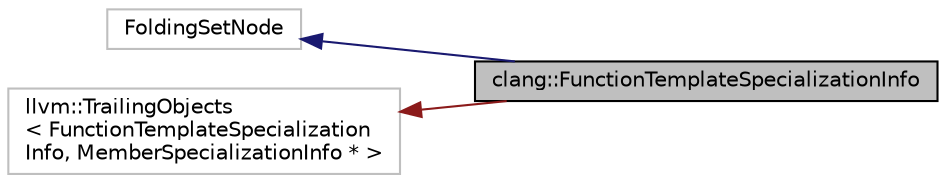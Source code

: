 digraph "clang::FunctionTemplateSpecializationInfo"
{
 // LATEX_PDF_SIZE
  bgcolor="transparent";
  edge [fontname="Helvetica",fontsize="10",labelfontname="Helvetica",labelfontsize="10"];
  node [fontname="Helvetica",fontsize="10",shape=record];
  rankdir="LR";
  Node1 [label="clang::FunctionTemplateSpecializationInfo",height=0.2,width=0.4,color="black", fillcolor="grey75", style="filled", fontcolor="black",tooltip="Provides information about a function template specialization, which is a FunctionDecl that has been ..."];
  Node2 -> Node1 [dir="back",color="midnightblue",fontsize="10",style="solid",fontname="Helvetica"];
  Node2 [label="FoldingSetNode",height=0.2,width=0.4,color="grey75",tooltip=" "];
  Node3 -> Node1 [dir="back",color="firebrick4",fontsize="10",style="solid",fontname="Helvetica"];
  Node3 [label="llvm::TrailingObjects\l\< FunctionTemplateSpecialization\lInfo, MemberSpecializationInfo * \>",height=0.2,width=0.4,color="grey75",tooltip=" "];
}
